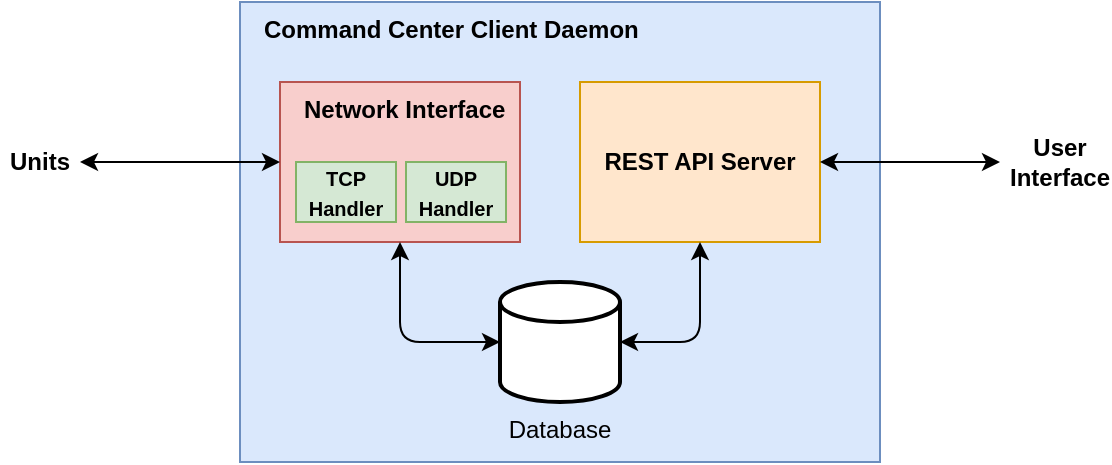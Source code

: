 <mxfile version="14.9.0" type="device"><diagram id="JIlZwta1_HeXIn581Bvj" name="Page-1"><mxGraphModel dx="643" dy="355" grid="1" gridSize="10" guides="1" tooltips="1" connect="1" arrows="1" fold="1" page="1" pageScale="1" pageWidth="827" pageHeight="1169" math="0" shadow="0"><root><mxCell id="0"/><mxCell id="1" parent="0"/><mxCell id="tyfbAEHRuipRKJvt3RQV-1" value="&lt;b&gt;Command Center Client Daemon&lt;/b&gt;" style="rounded=0;whiteSpace=wrap;html=1;fillColor=#dae8fc;strokeColor=#6c8ebf;verticalAlign=top;align=left;spacingLeft=10;" vertex="1" parent="1"><mxGeometry x="180" y="280" width="320" height="230" as="geometry"/></mxCell><mxCell id="tyfbAEHRuipRKJvt3RQV-2" value="&lt;b&gt;Network Interface&lt;/b&gt;" style="rounded=0;whiteSpace=wrap;html=1;align=left;verticalAlign=top;fillColor=#f8cecc;strokeColor=#b85450;labelPosition=center;verticalLabelPosition=middle;spacingLeft=10;" vertex="1" parent="1"><mxGeometry x="200" y="320" width="120" height="80" as="geometry"/></mxCell><mxCell id="tyfbAEHRuipRKJvt3RQV-4" value="&lt;b&gt;REST API Server&lt;/b&gt;" style="rounded=0;whiteSpace=wrap;html=1;align=center;verticalAlign=middle;fillColor=#ffe6cc;strokeColor=#d79b00;" vertex="1" parent="1"><mxGeometry x="350" y="320" width="120" height="80" as="geometry"/></mxCell><mxCell id="tyfbAEHRuipRKJvt3RQV-7" value="&lt;b&gt;Units&lt;/b&gt;" style="text;html=1;strokeColor=none;fillColor=none;align=center;verticalAlign=middle;whiteSpace=wrap;rounded=0;" vertex="1" parent="1"><mxGeometry x="60" y="350" width="40" height="20" as="geometry"/></mxCell><mxCell id="tyfbAEHRuipRKJvt3RQV-8" value="" style="endArrow=classic;startArrow=classic;html=1;entryX=1;entryY=0.5;entryDx=0;entryDy=0;" edge="1" parent="1" target="tyfbAEHRuipRKJvt3RQV-4"><mxGeometry width="50" height="50" relative="1" as="geometry"><mxPoint x="560" y="360" as="sourcePoint"/><mxPoint x="410" y="400" as="targetPoint"/></mxGeometry></mxCell><mxCell id="tyfbAEHRuipRKJvt3RQV-9" value="&lt;b&gt;User Interface&lt;/b&gt;" style="text;html=1;strokeColor=none;fillColor=none;align=center;verticalAlign=middle;whiteSpace=wrap;rounded=0;" vertex="1" parent="1"><mxGeometry x="570" y="350" width="40" height="20" as="geometry"/></mxCell><mxCell id="tyfbAEHRuipRKJvt3RQV-10" value="Database" style="strokeWidth=2;html=1;shape=mxgraph.flowchart.database;whiteSpace=wrap;labelBackgroundColor=none;align=center;verticalAlign=top;labelPosition=center;verticalLabelPosition=bottom;" vertex="1" parent="1"><mxGeometry x="310" y="420" width="60" height="60" as="geometry"/></mxCell><mxCell id="tyfbAEHRuipRKJvt3RQV-13" value="&lt;b&gt;&lt;font style=&quot;font-size: 10px&quot;&gt;TCP Handler&lt;/font&gt;&lt;/b&gt;" style="rounded=0;whiteSpace=wrap;html=1;labelBackgroundColor=none;align=center;verticalAlign=middle;fillColor=#d5e8d4;strokeColor=#82b366;" vertex="1" parent="1"><mxGeometry x="208" y="360" width="50" height="30" as="geometry"/></mxCell><mxCell id="tyfbAEHRuipRKJvt3RQV-14" value="&lt;b&gt;&lt;font style=&quot;font-size: 10px&quot;&gt;UDP Handler&lt;/font&gt;&lt;/b&gt;" style="rounded=0;whiteSpace=wrap;html=1;labelBackgroundColor=none;align=center;verticalAlign=middle;fillColor=#d5e8d4;strokeColor=#82b366;" vertex="1" parent="1"><mxGeometry x="263" y="360" width="50" height="30" as="geometry"/></mxCell><mxCell id="tyfbAEHRuipRKJvt3RQV-15" value="" style="endArrow=classic;startArrow=classic;html=1;entryX=1;entryY=0.5;entryDx=0;entryDy=0;exitX=0;exitY=0.5;exitDx=0;exitDy=0;" edge="1" parent="1" source="tyfbAEHRuipRKJvt3RQV-2" target="tyfbAEHRuipRKJvt3RQV-7"><mxGeometry width="50" height="50" relative="1" as="geometry"><mxPoint x="330" y="420" as="sourcePoint"/><mxPoint x="380" y="370" as="targetPoint"/></mxGeometry></mxCell><mxCell id="tyfbAEHRuipRKJvt3RQV-17" value="" style="endArrow=classic;startArrow=classic;html=1;entryX=0.5;entryY=1;entryDx=0;entryDy=0;" edge="1" parent="1" target="tyfbAEHRuipRKJvt3RQV-2"><mxGeometry width="50" height="50" relative="1" as="geometry"><mxPoint x="310" y="450" as="sourcePoint"/><mxPoint x="380" y="370" as="targetPoint"/><Array as="points"><mxPoint x="260" y="450"/></Array></mxGeometry></mxCell><mxCell id="tyfbAEHRuipRKJvt3RQV-18" value="" style="endArrow=classic;startArrow=classic;html=1;entryX=0.5;entryY=1;entryDx=0;entryDy=0;exitX=1;exitY=0.5;exitDx=0;exitDy=0;exitPerimeter=0;" edge="1" parent="1" source="tyfbAEHRuipRKJvt3RQV-10" target="tyfbAEHRuipRKJvt3RQV-4"><mxGeometry width="50" height="50" relative="1" as="geometry"><mxPoint x="330" y="420" as="sourcePoint"/><mxPoint x="380" y="370" as="targetPoint"/><Array as="points"><mxPoint x="410" y="450"/></Array></mxGeometry></mxCell></root></mxGraphModel></diagram></mxfile>
